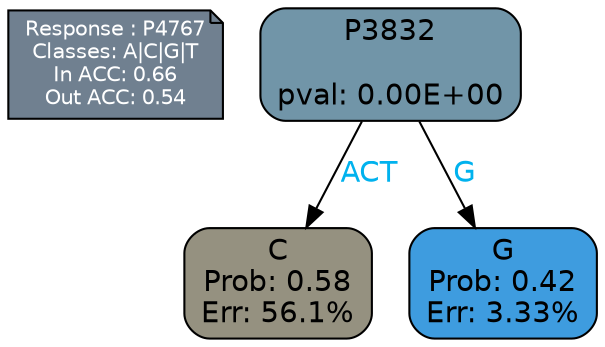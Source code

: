 digraph Tree {
node [shape=box, style="filled, rounded", color="black", fontname=helvetica] ;
graph [ranksep=equally, splines=polylines, bgcolor=transparent, dpi=600] ;
edge [fontname=helvetica] ;
LEGEND [label="Response : P4767
Classes: A|C|G|T
In ACC: 0.66
Out ACC: 0.54
",shape=note,align=left,style=filled,fillcolor="slategray",fontcolor="white",fontsize=10];1 [label="P3832

pval: 0.00E+00", fillcolor="#7195a8"] ;
2 [label="C
Prob: 0.58
Err: 56.1%", fillcolor="#959180"] ;
3 [label="G
Prob: 0.42
Err: 3.33%", fillcolor="#3e9cdf"] ;
1 -> 2 [label="ACT",fontcolor=deepskyblue2] ;
1 -> 3 [label="G",fontcolor=deepskyblue2] ;
{rank = same; 2;3;}{rank = same; LEGEND;1;}}